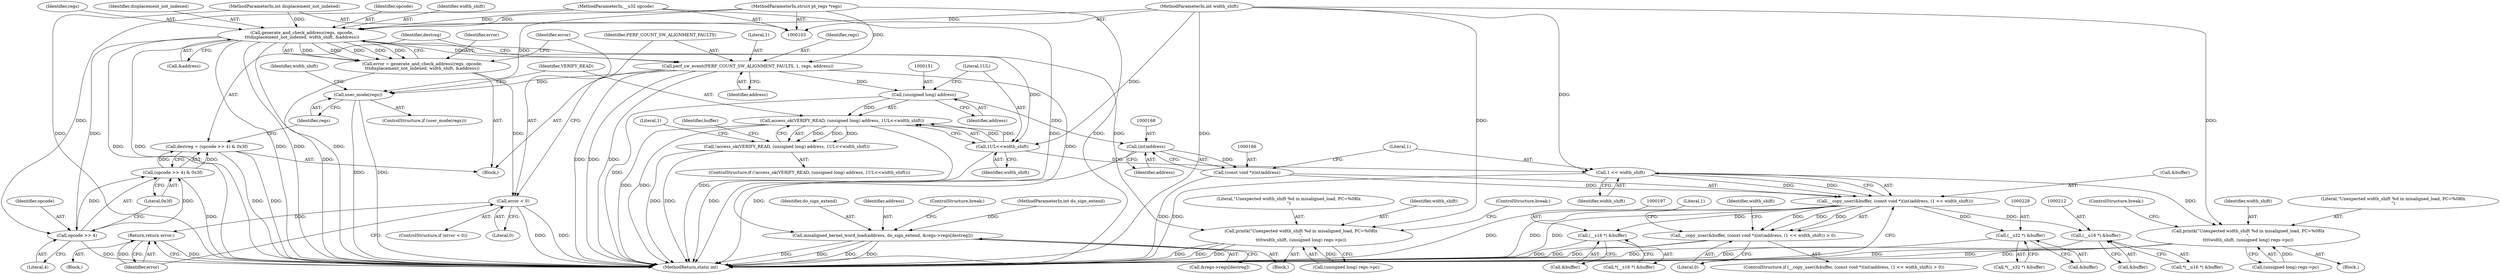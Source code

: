 digraph "0_linux_a8b0ca17b80e92faab46ee7179ba9e99ccb61233_26@pointer" {
"1000115" [label="(Call,generate_and_check_address(regs, opcode,\n\t\t\tdisplacement_not_indexed, width_shift, &address))"];
"1000104" [label="(MethodParameterIn,struct pt_regs *regs)"];
"1000105" [label="(MethodParameterIn,__u32 opcode)"];
"1000106" [label="(MethodParameterIn,int displacement_not_indexed)"];
"1000107" [label="(MethodParameterIn,int width_shift)"];
"1000113" [label="(Call,error = generate_and_check_address(regs, opcode,\n\t\t\tdisplacement_not_indexed, width_shift, &address))"];
"1000123" [label="(Call,error < 0)"];
"1000127" [label="(Return,return error;)"];
"1000129" [label="(Call,perf_sw_event(PERF_COUNT_SW_ALIGNMENT_FAULTS, 1, regs, address))"];
"1000142" [label="(Call,user_mode(regs))"];
"1000150" [label="(Call,(unsigned long) address)"];
"1000148" [label="(Call,access_ok(VERIFY_READ, (unsigned long) address, 1UL<<width_shift))"];
"1000147" [label="(Call,!access_ok(VERIFY_READ, (unsigned long) address, 1UL<<width_shift))"];
"1000167" [label="(Call,(int)address)"];
"1000165" [label="(Call,(const void *)(int)address)"];
"1000162" [label="(Call,__copy_user(&buffer, (const void *)(int)address, (1 << width_shift)))"];
"1000161" [label="(Call,__copy_user(&buffer, (const void *)(int)address, (1 << width_shift)) > 0)"];
"1000196" [label="(Call,(__s16 *) &buffer)"];
"1000211" [label="(Call,(__u16 *) &buffer)"];
"1000228" [label="(Call,(__s32 *) &buffer)"];
"1000260" [label="(Call,misaligned_kernel_word_load(address, do_sign_extend, &regs->regs[destreg]))"];
"1000137" [label="(Call,opcode >> 4)"];
"1000136" [label="(Call,(opcode >> 4) & 0x3f)"];
"1000134" [label="(Call,destreg = (opcode >> 4) & 0x3f)"];
"1000153" [label="(Call,1UL<<width_shift)"];
"1000170" [label="(Call,1 << width_shift)"];
"1000243" [label="(Call,printk(\"Unexpected width_shift %d in misaligned_load, PC=%08lx\n\",\n\t\t\t\twidth_shift, (unsigned long) regs->pc))"];
"1000293" [label="(Call,printk(\"Unexpected width_shift %d in misaligned_load, PC=%08lx\n\",\n\t\t\t\twidth_shift, (unsigned long) regs->pc))"];
"1000135" [label="(Identifier,destreg)"];
"1000263" [label="(Call,&regs->regs[destreg])"];
"1000150" [label="(Call,(unsigned long) address)"];
"1000116" [label="(Identifier,regs)"];
"1000163" [label="(Call,&buffer)"];
"1000245" [label="(Identifier,width_shift)"];
"1000161" [label="(Call,__copy_user(&buffer, (const void *)(int)address, (1 << width_shift)) > 0)"];
"1000257" [label="(Identifier,width_shift)"];
"1000213" [label="(Call,&buffer)"];
"1000179" [label="(Identifier,width_shift)"];
"1000107" [label="(MethodParameterIn,int width_shift)"];
"1000125" [label="(Literal,0)"];
"1000165" [label="(Call,(const void *)(int)address)"];
"1000143" [label="(Identifier,regs)"];
"1000154" [label="(Literal,1UL)"];
"1000304" [label="(MethodReturn,static int)"];
"1000196" [label="(Call,(__s16 *) &buffer)"];
"1000134" [label="(Call,destreg = (opcode >> 4) & 0x3f)"];
"1000230" [label="(Call,&buffer)"];
"1000172" [label="(Identifier,width_shift)"];
"1000147" [label="(Call,!access_ok(VERIFY_READ, (unsigned long) address, 1UL<<width_shift))"];
"1000228" [label="(Call,(__s32 *) &buffer)"];
"1000118" [label="(Identifier,displacement_not_indexed)"];
"1000123" [label="(Call,error < 0)"];
"1000293" [label="(Call,printk(\"Unexpected width_shift %d in misaligned_load, PC=%08lx\n\",\n\t\t\t\twidth_shift, (unsigned long) regs->pc))"];
"1000104" [label="(MethodParameterIn,struct pt_regs *regs)"];
"1000261" [label="(Identifier,address)"];
"1000243" [label="(Call,printk(\"Unexpected width_shift %d in misaligned_load, PC=%08lx\n\",\n\t\t\t\twidth_shift, (unsigned long) regs->pc))"];
"1000142" [label="(Call,user_mode(regs))"];
"1000127" [label="(Return,return error;)"];
"1000132" [label="(Identifier,regs)"];
"1000294" [label="(Literal,\"Unexpected width_shift %d in misaligned_load, PC=%08lx\n\")"];
"1000177" [label="(Literal,1)"];
"1000148" [label="(Call,access_ok(VERIFY_READ, (unsigned long) address, 1UL<<width_shift))"];
"1000211" [label="(Call,(__u16 *) &buffer)"];
"1000170" [label="(Call,1 << width_shift)"];
"1000140" [label="(Literal,0x3f)"];
"1000167" [label="(Call,(int)address)"];
"1000131" [label="(Literal,1)"];
"1000149" [label="(Identifier,VERIFY_READ)"];
"1000260" [label="(Call,misaligned_kernel_word_load(address, do_sign_extend, &regs->regs[destreg]))"];
"1000164" [label="(Identifier,buffer)"];
"1000141" [label="(ControlStructure,if (user_mode(regs)))"];
"1000126" [label="(Block,)"];
"1000139" [label="(Literal,4)"];
"1000244" [label="(Literal,\"Unexpected width_shift %d in misaligned_load, PC=%08lx\n\")"];
"1000117" [label="(Identifier,opcode)"];
"1000251" [label="(ControlStructure,break;)"];
"1000160" [label="(ControlStructure,if (__copy_user(&buffer, (const void *)(int)address, (1 << width_shift)) > 0))"];
"1000119" [label="(Identifier,width_shift)"];
"1000138" [label="(Identifier,opcode)"];
"1000129" [label="(Call,perf_sw_event(PERF_COUNT_SW_ALIGNMENT_FAULTS, 1, regs, address))"];
"1000128" [label="(Identifier,error)"];
"1000295" [label="(Identifier,width_shift)"];
"1000115" [label="(Call,generate_and_check_address(regs, opcode,\n\t\t\tdisplacement_not_indexed, width_shift, &address))"];
"1000122" [label="(ControlStructure,if (error < 0))"];
"1000130" [label="(Identifier,PERF_COUNT_SW_ALIGNMENT_FAULTS)"];
"1000169" [label="(Identifier,address)"];
"1000109" [label="(Block,)"];
"1000136" [label="(Call,(opcode >> 4) & 0x3f)"];
"1000296" [label="(Call,(unsigned long) regs->pc)"];
"1000159" [label="(Literal,1)"];
"1000195" [label="(Call,*(__s16 *) &buffer)"];
"1000153" [label="(Call,1UL<<width_shift)"];
"1000180" [label="(Block,)"];
"1000120" [label="(Call,&address)"];
"1000137" [label="(Call,opcode >> 4)"];
"1000124" [label="(Identifier,error)"];
"1000246" [label="(Call,(unsigned long) regs->pc)"];
"1000198" [label="(Call,&buffer)"];
"1000269" [label="(ControlStructure,break;)"];
"1000146" [label="(ControlStructure,if (!access_ok(VERIFY_READ, (unsigned long) address, 1UL<<width_shift)))"];
"1000162" [label="(Call,__copy_user(&buffer, (const void *)(int)address, (1 << width_shift)))"];
"1000155" [label="(Identifier,width_shift)"];
"1000108" [label="(MethodParameterIn,int do_sign_extend)"];
"1000262" [label="(Identifier,do_sign_extend)"];
"1000210" [label="(Call,*(__u16 *) &buffer)"];
"1000258" [label="(Block,)"];
"1000133" [label="(Identifier,address)"];
"1000113" [label="(Call,error = generate_and_check_address(regs, opcode,\n\t\t\tdisplacement_not_indexed, width_shift, &address))"];
"1000173" [label="(Literal,0)"];
"1000301" [label="(ControlStructure,break;)"];
"1000114" [label="(Identifier,error)"];
"1000227" [label="(Call,*(__s32 *) &buffer)"];
"1000105" [label="(MethodParameterIn,__u32 opcode)"];
"1000152" [label="(Identifier,address)"];
"1000106" [label="(MethodParameterIn,int displacement_not_indexed)"];
"1000171" [label="(Literal,1)"];
"1000115" -> "1000113"  [label="AST: "];
"1000115" -> "1000120"  [label="CFG: "];
"1000116" -> "1000115"  [label="AST: "];
"1000117" -> "1000115"  [label="AST: "];
"1000118" -> "1000115"  [label="AST: "];
"1000119" -> "1000115"  [label="AST: "];
"1000120" -> "1000115"  [label="AST: "];
"1000113" -> "1000115"  [label="CFG: "];
"1000115" -> "1000304"  [label="DDG: "];
"1000115" -> "1000304"  [label="DDG: "];
"1000115" -> "1000304"  [label="DDG: "];
"1000115" -> "1000304"  [label="DDG: "];
"1000115" -> "1000304"  [label="DDG: "];
"1000115" -> "1000113"  [label="DDG: "];
"1000115" -> "1000113"  [label="DDG: "];
"1000115" -> "1000113"  [label="DDG: "];
"1000115" -> "1000113"  [label="DDG: "];
"1000115" -> "1000113"  [label="DDG: "];
"1000104" -> "1000115"  [label="DDG: "];
"1000105" -> "1000115"  [label="DDG: "];
"1000106" -> "1000115"  [label="DDG: "];
"1000107" -> "1000115"  [label="DDG: "];
"1000115" -> "1000129"  [label="DDG: "];
"1000115" -> "1000137"  [label="DDG: "];
"1000115" -> "1000153"  [label="DDG: "];
"1000115" -> "1000293"  [label="DDG: "];
"1000104" -> "1000103"  [label="AST: "];
"1000104" -> "1000304"  [label="DDG: "];
"1000104" -> "1000129"  [label="DDG: "];
"1000104" -> "1000142"  [label="DDG: "];
"1000105" -> "1000103"  [label="AST: "];
"1000105" -> "1000304"  [label="DDG: "];
"1000105" -> "1000137"  [label="DDG: "];
"1000106" -> "1000103"  [label="AST: "];
"1000106" -> "1000304"  [label="DDG: "];
"1000107" -> "1000103"  [label="AST: "];
"1000107" -> "1000304"  [label="DDG: "];
"1000107" -> "1000153"  [label="DDG: "];
"1000107" -> "1000170"  [label="DDG: "];
"1000107" -> "1000243"  [label="DDG: "];
"1000107" -> "1000293"  [label="DDG: "];
"1000113" -> "1000109"  [label="AST: "];
"1000114" -> "1000113"  [label="AST: "];
"1000124" -> "1000113"  [label="CFG: "];
"1000113" -> "1000304"  [label="DDG: "];
"1000113" -> "1000123"  [label="DDG: "];
"1000123" -> "1000122"  [label="AST: "];
"1000123" -> "1000125"  [label="CFG: "];
"1000124" -> "1000123"  [label="AST: "];
"1000125" -> "1000123"  [label="AST: "];
"1000128" -> "1000123"  [label="CFG: "];
"1000130" -> "1000123"  [label="CFG: "];
"1000123" -> "1000304"  [label="DDG: "];
"1000123" -> "1000304"  [label="DDG: "];
"1000123" -> "1000127"  [label="DDG: "];
"1000127" -> "1000126"  [label="AST: "];
"1000127" -> "1000128"  [label="CFG: "];
"1000128" -> "1000127"  [label="AST: "];
"1000304" -> "1000127"  [label="CFG: "];
"1000127" -> "1000304"  [label="DDG: "];
"1000128" -> "1000127"  [label="DDG: "];
"1000129" -> "1000109"  [label="AST: "];
"1000129" -> "1000133"  [label="CFG: "];
"1000130" -> "1000129"  [label="AST: "];
"1000131" -> "1000129"  [label="AST: "];
"1000132" -> "1000129"  [label="AST: "];
"1000133" -> "1000129"  [label="AST: "];
"1000135" -> "1000129"  [label="CFG: "];
"1000129" -> "1000304"  [label="DDG: "];
"1000129" -> "1000304"  [label="DDG: "];
"1000129" -> "1000304"  [label="DDG: "];
"1000129" -> "1000142"  [label="DDG: "];
"1000129" -> "1000150"  [label="DDG: "];
"1000129" -> "1000260"  [label="DDG: "];
"1000142" -> "1000141"  [label="AST: "];
"1000142" -> "1000143"  [label="CFG: "];
"1000143" -> "1000142"  [label="AST: "];
"1000149" -> "1000142"  [label="CFG: "];
"1000257" -> "1000142"  [label="CFG: "];
"1000142" -> "1000304"  [label="DDG: "];
"1000142" -> "1000304"  [label="DDG: "];
"1000150" -> "1000148"  [label="AST: "];
"1000150" -> "1000152"  [label="CFG: "];
"1000151" -> "1000150"  [label="AST: "];
"1000152" -> "1000150"  [label="AST: "];
"1000154" -> "1000150"  [label="CFG: "];
"1000150" -> "1000304"  [label="DDG: "];
"1000150" -> "1000148"  [label="DDG: "];
"1000150" -> "1000167"  [label="DDG: "];
"1000148" -> "1000147"  [label="AST: "];
"1000148" -> "1000153"  [label="CFG: "];
"1000149" -> "1000148"  [label="AST: "];
"1000153" -> "1000148"  [label="AST: "];
"1000147" -> "1000148"  [label="CFG: "];
"1000148" -> "1000304"  [label="DDG: "];
"1000148" -> "1000304"  [label="DDG: "];
"1000148" -> "1000304"  [label="DDG: "];
"1000148" -> "1000147"  [label="DDG: "];
"1000148" -> "1000147"  [label="DDG: "];
"1000148" -> "1000147"  [label="DDG: "];
"1000153" -> "1000148"  [label="DDG: "];
"1000153" -> "1000148"  [label="DDG: "];
"1000147" -> "1000146"  [label="AST: "];
"1000159" -> "1000147"  [label="CFG: "];
"1000164" -> "1000147"  [label="CFG: "];
"1000147" -> "1000304"  [label="DDG: "];
"1000147" -> "1000304"  [label="DDG: "];
"1000167" -> "1000165"  [label="AST: "];
"1000167" -> "1000169"  [label="CFG: "];
"1000168" -> "1000167"  [label="AST: "];
"1000169" -> "1000167"  [label="AST: "];
"1000165" -> "1000167"  [label="CFG: "];
"1000167" -> "1000304"  [label="DDG: "];
"1000167" -> "1000165"  [label="DDG: "];
"1000165" -> "1000162"  [label="AST: "];
"1000166" -> "1000165"  [label="AST: "];
"1000171" -> "1000165"  [label="CFG: "];
"1000165" -> "1000304"  [label="DDG: "];
"1000165" -> "1000162"  [label="DDG: "];
"1000162" -> "1000161"  [label="AST: "];
"1000162" -> "1000170"  [label="CFG: "];
"1000163" -> "1000162"  [label="AST: "];
"1000170" -> "1000162"  [label="AST: "];
"1000173" -> "1000162"  [label="CFG: "];
"1000162" -> "1000304"  [label="DDG: "];
"1000162" -> "1000304"  [label="DDG: "];
"1000162" -> "1000304"  [label="DDG: "];
"1000162" -> "1000161"  [label="DDG: "];
"1000162" -> "1000161"  [label="DDG: "];
"1000162" -> "1000161"  [label="DDG: "];
"1000170" -> "1000162"  [label="DDG: "];
"1000170" -> "1000162"  [label="DDG: "];
"1000162" -> "1000196"  [label="DDG: "];
"1000162" -> "1000211"  [label="DDG: "];
"1000162" -> "1000228"  [label="DDG: "];
"1000161" -> "1000160"  [label="AST: "];
"1000161" -> "1000173"  [label="CFG: "];
"1000173" -> "1000161"  [label="AST: "];
"1000177" -> "1000161"  [label="CFG: "];
"1000179" -> "1000161"  [label="CFG: "];
"1000161" -> "1000304"  [label="DDG: "];
"1000161" -> "1000304"  [label="DDG: "];
"1000196" -> "1000195"  [label="AST: "];
"1000196" -> "1000198"  [label="CFG: "];
"1000197" -> "1000196"  [label="AST: "];
"1000198" -> "1000196"  [label="AST: "];
"1000195" -> "1000196"  [label="CFG: "];
"1000196" -> "1000304"  [label="DDG: "];
"1000211" -> "1000210"  [label="AST: "];
"1000211" -> "1000213"  [label="CFG: "];
"1000212" -> "1000211"  [label="AST: "];
"1000213" -> "1000211"  [label="AST: "];
"1000210" -> "1000211"  [label="CFG: "];
"1000211" -> "1000304"  [label="DDG: "];
"1000228" -> "1000227"  [label="AST: "];
"1000228" -> "1000230"  [label="CFG: "];
"1000229" -> "1000228"  [label="AST: "];
"1000230" -> "1000228"  [label="AST: "];
"1000227" -> "1000228"  [label="CFG: "];
"1000228" -> "1000304"  [label="DDG: "];
"1000260" -> "1000258"  [label="AST: "];
"1000260" -> "1000263"  [label="CFG: "];
"1000261" -> "1000260"  [label="AST: "];
"1000262" -> "1000260"  [label="AST: "];
"1000263" -> "1000260"  [label="AST: "];
"1000269" -> "1000260"  [label="CFG: "];
"1000260" -> "1000304"  [label="DDG: "];
"1000260" -> "1000304"  [label="DDG: "];
"1000260" -> "1000304"  [label="DDG: "];
"1000260" -> "1000304"  [label="DDG: "];
"1000108" -> "1000260"  [label="DDG: "];
"1000137" -> "1000136"  [label="AST: "];
"1000137" -> "1000139"  [label="CFG: "];
"1000138" -> "1000137"  [label="AST: "];
"1000139" -> "1000137"  [label="AST: "];
"1000140" -> "1000137"  [label="CFG: "];
"1000137" -> "1000304"  [label="DDG: "];
"1000137" -> "1000136"  [label="DDG: "];
"1000137" -> "1000136"  [label="DDG: "];
"1000136" -> "1000134"  [label="AST: "];
"1000136" -> "1000140"  [label="CFG: "];
"1000140" -> "1000136"  [label="AST: "];
"1000134" -> "1000136"  [label="CFG: "];
"1000136" -> "1000304"  [label="DDG: "];
"1000136" -> "1000134"  [label="DDG: "];
"1000136" -> "1000134"  [label="DDG: "];
"1000134" -> "1000109"  [label="AST: "];
"1000135" -> "1000134"  [label="AST: "];
"1000143" -> "1000134"  [label="CFG: "];
"1000134" -> "1000304"  [label="DDG: "];
"1000134" -> "1000304"  [label="DDG: "];
"1000153" -> "1000155"  [label="CFG: "];
"1000154" -> "1000153"  [label="AST: "];
"1000155" -> "1000153"  [label="AST: "];
"1000153" -> "1000304"  [label="DDG: "];
"1000153" -> "1000170"  [label="DDG: "];
"1000170" -> "1000172"  [label="CFG: "];
"1000171" -> "1000170"  [label="AST: "];
"1000172" -> "1000170"  [label="AST: "];
"1000170" -> "1000304"  [label="DDG: "];
"1000170" -> "1000243"  [label="DDG: "];
"1000243" -> "1000180"  [label="AST: "];
"1000243" -> "1000246"  [label="CFG: "];
"1000244" -> "1000243"  [label="AST: "];
"1000245" -> "1000243"  [label="AST: "];
"1000246" -> "1000243"  [label="AST: "];
"1000251" -> "1000243"  [label="CFG: "];
"1000243" -> "1000304"  [label="DDG: "];
"1000243" -> "1000304"  [label="DDG: "];
"1000243" -> "1000304"  [label="DDG: "];
"1000246" -> "1000243"  [label="DDG: "];
"1000293" -> "1000258"  [label="AST: "];
"1000293" -> "1000296"  [label="CFG: "];
"1000294" -> "1000293"  [label="AST: "];
"1000295" -> "1000293"  [label="AST: "];
"1000296" -> "1000293"  [label="AST: "];
"1000301" -> "1000293"  [label="CFG: "];
"1000293" -> "1000304"  [label="DDG: "];
"1000293" -> "1000304"  [label="DDG: "];
"1000293" -> "1000304"  [label="DDG: "];
"1000296" -> "1000293"  [label="DDG: "];
}
